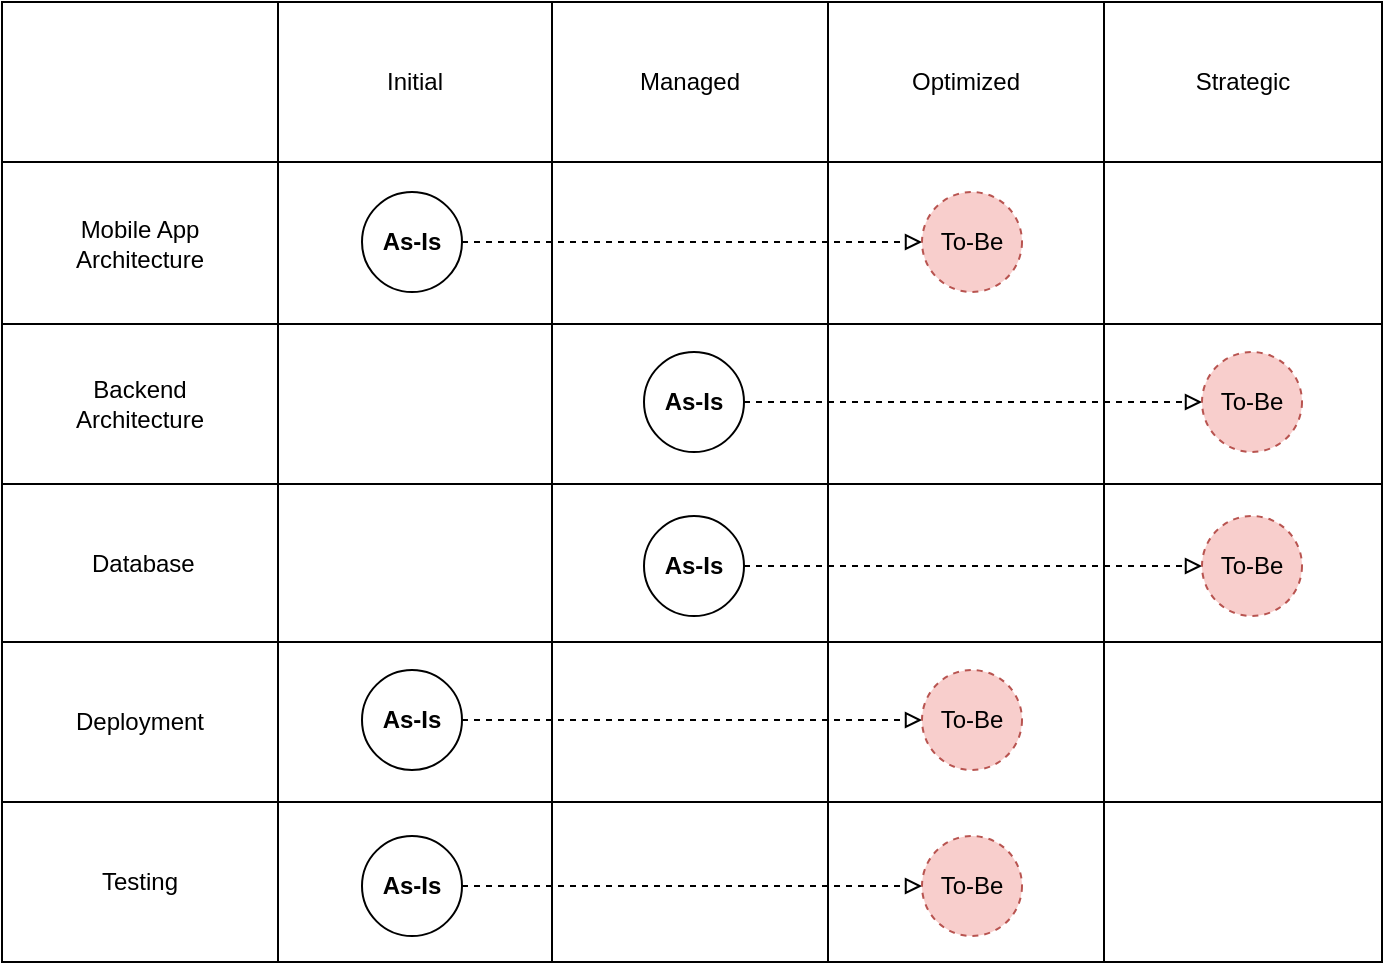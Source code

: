 <mxfile version="20.3.3" type="github">
  <diagram id="rjcnU4oWwpkamaQzXlQU" name="Page-1">
    <mxGraphModel dx="781" dy="776" grid="1" gridSize="10" guides="1" tooltips="1" connect="1" arrows="1" fold="1" page="1" pageScale="1" pageWidth="800" pageHeight="600" math="0" shadow="0">
      <root>
        <mxCell id="0" />
        <mxCell id="1" parent="0" />
        <mxCell id="CRmdwT9GKS-wzphfD9Zf-1" value="" style="shape=table;html=1;whiteSpace=wrap;startSize=0;container=1;collapsible=0;childLayout=tableLayout;gradientColor=none;" parent="1" vertex="1">
          <mxGeometry x="55" y="58" width="690" height="480" as="geometry" />
        </mxCell>
        <mxCell id="CRmdwT9GKS-wzphfD9Zf-50" value="" style="shape=tableRow;horizontal=0;startSize=0;swimlaneHead=0;swimlaneBody=0;top=0;left=0;bottom=0;right=0;collapsible=0;dropTarget=0;fillColor=none;points=[[0,0.5],[1,0.5]];portConstraint=eastwest;" parent="CRmdwT9GKS-wzphfD9Zf-1" vertex="1">
          <mxGeometry width="690" height="80" as="geometry" />
        </mxCell>
        <mxCell id="CRmdwT9GKS-wzphfD9Zf-51" value="" style="shape=partialRectangle;html=1;whiteSpace=wrap;connectable=0;fillColor=none;top=0;left=0;bottom=0;right=0;overflow=hidden;" parent="CRmdwT9GKS-wzphfD9Zf-50" vertex="1">
          <mxGeometry width="138" height="80" as="geometry">
            <mxRectangle width="138" height="80" as="alternateBounds" />
          </mxGeometry>
        </mxCell>
        <mxCell id="CRmdwT9GKS-wzphfD9Zf-52" value="Initial" style="shape=partialRectangle;html=1;whiteSpace=wrap;connectable=0;fillColor=none;top=0;left=0;bottom=0;right=0;overflow=hidden;" parent="CRmdwT9GKS-wzphfD9Zf-50" vertex="1">
          <mxGeometry x="138" width="137" height="80" as="geometry">
            <mxRectangle width="137" height="80" as="alternateBounds" />
          </mxGeometry>
        </mxCell>
        <mxCell id="CRmdwT9GKS-wzphfD9Zf-53" value="Managed" style="shape=partialRectangle;html=1;whiteSpace=wrap;connectable=0;fillColor=none;top=0;left=0;bottom=0;right=0;overflow=hidden;" parent="CRmdwT9GKS-wzphfD9Zf-50" vertex="1">
          <mxGeometry x="275" width="138" height="80" as="geometry">
            <mxRectangle width="138" height="80" as="alternateBounds" />
          </mxGeometry>
        </mxCell>
        <mxCell id="CRmdwT9GKS-wzphfD9Zf-54" value="Optimized" style="shape=partialRectangle;html=1;whiteSpace=wrap;connectable=0;fillColor=none;top=0;left=0;bottom=0;right=0;overflow=hidden;" parent="CRmdwT9GKS-wzphfD9Zf-50" vertex="1">
          <mxGeometry x="413" width="138" height="80" as="geometry">
            <mxRectangle width="138" height="80" as="alternateBounds" />
          </mxGeometry>
        </mxCell>
        <mxCell id="CRmdwT9GKS-wzphfD9Zf-55" value="Strategic" style="shape=partialRectangle;html=1;whiteSpace=wrap;connectable=0;fillColor=none;top=0;left=0;bottom=0;right=0;overflow=hidden;" parent="CRmdwT9GKS-wzphfD9Zf-50" vertex="1">
          <mxGeometry x="551" width="139" height="80" as="geometry">
            <mxRectangle width="139" height="80" as="alternateBounds" />
          </mxGeometry>
        </mxCell>
        <mxCell id="CRmdwT9GKS-wzphfD9Zf-6" value="" style="shape=tableRow;horizontal=0;startSize=0;swimlaneHead=0;swimlaneBody=0;top=0;left=0;bottom=0;right=0;collapsible=0;dropTarget=0;fillColor=none;points=[[0,0.5],[1,0.5]];portConstraint=eastwest;" parent="CRmdwT9GKS-wzphfD9Zf-1" vertex="1">
          <mxGeometry y="80" width="690" height="81" as="geometry" />
        </mxCell>
        <mxCell id="CRmdwT9GKS-wzphfD9Zf-7" value="Mobile App&lt;br&gt;Architecture" style="shape=partialRectangle;html=1;whiteSpace=wrap;connectable=0;fillColor=none;top=0;left=0;bottom=0;right=0;overflow=hidden;" parent="CRmdwT9GKS-wzphfD9Zf-6" vertex="1">
          <mxGeometry width="138" height="81" as="geometry">
            <mxRectangle width="138" height="81" as="alternateBounds" />
          </mxGeometry>
        </mxCell>
        <mxCell id="CRmdwT9GKS-wzphfD9Zf-8" value="" style="shape=partialRectangle;html=1;whiteSpace=wrap;connectable=0;fillColor=none;top=0;left=0;bottom=0;right=0;overflow=hidden;" parent="CRmdwT9GKS-wzphfD9Zf-6" vertex="1">
          <mxGeometry x="138" width="137" height="81" as="geometry">
            <mxRectangle width="137" height="81" as="alternateBounds" />
          </mxGeometry>
        </mxCell>
        <mxCell id="CRmdwT9GKS-wzphfD9Zf-9" value="" style="shape=partialRectangle;html=1;whiteSpace=wrap;connectable=0;fillColor=none;top=0;left=0;bottom=0;right=0;overflow=hidden;" parent="CRmdwT9GKS-wzphfD9Zf-6" vertex="1">
          <mxGeometry x="275" width="138" height="81" as="geometry">
            <mxRectangle width="138" height="81" as="alternateBounds" />
          </mxGeometry>
        </mxCell>
        <mxCell id="CRmdwT9GKS-wzphfD9Zf-15" style="shape=partialRectangle;html=1;whiteSpace=wrap;connectable=0;fillColor=none;top=0;left=0;bottom=0;right=0;overflow=hidden;" parent="CRmdwT9GKS-wzphfD9Zf-6" vertex="1">
          <mxGeometry x="413" width="138" height="81" as="geometry">
            <mxRectangle width="138" height="81" as="alternateBounds" />
          </mxGeometry>
        </mxCell>
        <mxCell id="CRmdwT9GKS-wzphfD9Zf-18" style="shape=partialRectangle;html=1;whiteSpace=wrap;connectable=0;fillColor=none;top=0;left=0;bottom=0;right=0;overflow=hidden;" parent="CRmdwT9GKS-wzphfD9Zf-6" vertex="1">
          <mxGeometry x="551" width="139" height="81" as="geometry">
            <mxRectangle width="139" height="81" as="alternateBounds" />
          </mxGeometry>
        </mxCell>
        <mxCell id="CRmdwT9GKS-wzphfD9Zf-10" value="" style="shape=tableRow;horizontal=0;startSize=0;swimlaneHead=0;swimlaneBody=0;top=0;left=0;bottom=0;right=0;collapsible=0;dropTarget=0;fillColor=none;points=[[0,0.5],[1,0.5]];portConstraint=eastwest;" parent="CRmdwT9GKS-wzphfD9Zf-1" vertex="1">
          <mxGeometry y="161" width="690" height="80" as="geometry" />
        </mxCell>
        <mxCell id="CRmdwT9GKS-wzphfD9Zf-11" value="Backend&lt;br&gt;Architecture" style="shape=partialRectangle;html=1;whiteSpace=wrap;connectable=0;fillColor=none;top=0;left=0;bottom=0;right=0;overflow=hidden;" parent="CRmdwT9GKS-wzphfD9Zf-10" vertex="1">
          <mxGeometry width="138" height="80" as="geometry">
            <mxRectangle width="138" height="80" as="alternateBounds" />
          </mxGeometry>
        </mxCell>
        <mxCell id="CRmdwT9GKS-wzphfD9Zf-12" value="" style="shape=partialRectangle;html=1;whiteSpace=wrap;connectable=0;fillColor=none;top=0;left=0;bottom=0;right=0;overflow=hidden;" parent="CRmdwT9GKS-wzphfD9Zf-10" vertex="1">
          <mxGeometry x="138" width="137" height="80" as="geometry">
            <mxRectangle width="137" height="80" as="alternateBounds" />
          </mxGeometry>
        </mxCell>
        <mxCell id="CRmdwT9GKS-wzphfD9Zf-13" value="" style="shape=partialRectangle;html=1;whiteSpace=wrap;connectable=0;fillColor=none;top=0;left=0;bottom=0;right=0;overflow=hidden;pointerEvents=1;" parent="CRmdwT9GKS-wzphfD9Zf-10" vertex="1">
          <mxGeometry x="275" width="138" height="80" as="geometry">
            <mxRectangle width="138" height="80" as="alternateBounds" />
          </mxGeometry>
        </mxCell>
        <mxCell id="CRmdwT9GKS-wzphfD9Zf-16" style="shape=partialRectangle;html=1;whiteSpace=wrap;connectable=0;fillColor=none;top=0;left=0;bottom=0;right=0;overflow=hidden;pointerEvents=1;" parent="CRmdwT9GKS-wzphfD9Zf-10" vertex="1">
          <mxGeometry x="413" width="138" height="80" as="geometry">
            <mxRectangle width="138" height="80" as="alternateBounds" />
          </mxGeometry>
        </mxCell>
        <mxCell id="CRmdwT9GKS-wzphfD9Zf-19" style="shape=partialRectangle;html=1;whiteSpace=wrap;connectable=0;fillColor=none;top=0;left=0;bottom=0;right=0;overflow=hidden;pointerEvents=1;" parent="CRmdwT9GKS-wzphfD9Zf-10" vertex="1">
          <mxGeometry x="551" width="139" height="80" as="geometry">
            <mxRectangle width="139" height="80" as="alternateBounds" />
          </mxGeometry>
        </mxCell>
        <mxCell id="CRmdwT9GKS-wzphfD9Zf-26" style="shape=tableRow;horizontal=0;startSize=0;swimlaneHead=0;swimlaneBody=0;top=0;left=0;bottom=0;right=0;collapsible=0;dropTarget=0;fillColor=none;points=[[0,0.5],[1,0.5]];portConstraint=eastwest;" parent="CRmdwT9GKS-wzphfD9Zf-1" vertex="1">
          <mxGeometry y="241" width="690" height="79" as="geometry" />
        </mxCell>
        <mxCell id="CRmdwT9GKS-wzphfD9Zf-27" value="&amp;nbsp;Database" style="shape=partialRectangle;html=1;whiteSpace=wrap;connectable=0;fillColor=none;top=0;left=0;bottom=0;right=0;overflow=hidden;" parent="CRmdwT9GKS-wzphfD9Zf-26" vertex="1">
          <mxGeometry width="138" height="79" as="geometry">
            <mxRectangle width="138" height="79" as="alternateBounds" />
          </mxGeometry>
        </mxCell>
        <mxCell id="CRmdwT9GKS-wzphfD9Zf-28" style="shape=partialRectangle;html=1;whiteSpace=wrap;connectable=0;fillColor=none;top=0;left=0;bottom=0;right=0;overflow=hidden;" parent="CRmdwT9GKS-wzphfD9Zf-26" vertex="1">
          <mxGeometry x="138" width="137" height="79" as="geometry">
            <mxRectangle width="137" height="79" as="alternateBounds" />
          </mxGeometry>
        </mxCell>
        <mxCell id="CRmdwT9GKS-wzphfD9Zf-29" style="shape=partialRectangle;html=1;whiteSpace=wrap;connectable=0;fillColor=none;top=0;left=0;bottom=0;right=0;overflow=hidden;pointerEvents=1;" parent="CRmdwT9GKS-wzphfD9Zf-26" vertex="1">
          <mxGeometry x="275" width="138" height="79" as="geometry">
            <mxRectangle width="138" height="79" as="alternateBounds" />
          </mxGeometry>
        </mxCell>
        <mxCell id="CRmdwT9GKS-wzphfD9Zf-30" style="shape=partialRectangle;html=1;whiteSpace=wrap;connectable=0;fillColor=none;top=0;left=0;bottom=0;right=0;overflow=hidden;pointerEvents=1;" parent="CRmdwT9GKS-wzphfD9Zf-26" vertex="1">
          <mxGeometry x="413" width="138" height="79" as="geometry">
            <mxRectangle width="138" height="79" as="alternateBounds" />
          </mxGeometry>
        </mxCell>
        <mxCell id="CRmdwT9GKS-wzphfD9Zf-31" style="shape=partialRectangle;html=1;whiteSpace=wrap;connectable=0;fillColor=none;top=0;left=0;bottom=0;right=0;overflow=hidden;pointerEvents=1;" parent="CRmdwT9GKS-wzphfD9Zf-26" vertex="1">
          <mxGeometry x="551" width="139" height="79" as="geometry">
            <mxRectangle width="139" height="79" as="alternateBounds" />
          </mxGeometry>
        </mxCell>
        <mxCell id="CRmdwT9GKS-wzphfD9Zf-34" style="shape=tableRow;horizontal=0;startSize=0;swimlaneHead=0;swimlaneBody=0;top=0;left=0;bottom=0;right=0;collapsible=0;dropTarget=0;fillColor=none;points=[[0,0.5],[1,0.5]];portConstraint=eastwest;" parent="CRmdwT9GKS-wzphfD9Zf-1" vertex="1">
          <mxGeometry y="320" width="690" height="80" as="geometry" />
        </mxCell>
        <mxCell id="CRmdwT9GKS-wzphfD9Zf-35" value="Deployment" style="shape=partialRectangle;html=1;whiteSpace=wrap;connectable=0;fillColor=none;top=0;left=0;bottom=0;right=0;overflow=hidden;" parent="CRmdwT9GKS-wzphfD9Zf-34" vertex="1">
          <mxGeometry width="138" height="80" as="geometry">
            <mxRectangle width="138" height="80" as="alternateBounds" />
          </mxGeometry>
        </mxCell>
        <mxCell id="CRmdwT9GKS-wzphfD9Zf-36" style="shape=partialRectangle;html=1;whiteSpace=wrap;connectable=0;fillColor=none;top=0;left=0;bottom=0;right=0;overflow=hidden;" parent="CRmdwT9GKS-wzphfD9Zf-34" vertex="1">
          <mxGeometry x="138" width="137" height="80" as="geometry">
            <mxRectangle width="137" height="80" as="alternateBounds" />
          </mxGeometry>
        </mxCell>
        <mxCell id="CRmdwT9GKS-wzphfD9Zf-37" style="shape=partialRectangle;html=1;whiteSpace=wrap;connectable=0;fillColor=none;top=0;left=0;bottom=0;right=0;overflow=hidden;pointerEvents=1;" parent="CRmdwT9GKS-wzphfD9Zf-34" vertex="1">
          <mxGeometry x="275" width="138" height="80" as="geometry">
            <mxRectangle width="138" height="80" as="alternateBounds" />
          </mxGeometry>
        </mxCell>
        <mxCell id="CRmdwT9GKS-wzphfD9Zf-38" style="shape=partialRectangle;html=1;whiteSpace=wrap;connectable=0;fillColor=none;top=0;left=0;bottom=0;right=0;overflow=hidden;pointerEvents=1;" parent="CRmdwT9GKS-wzphfD9Zf-34" vertex="1">
          <mxGeometry x="413" width="138" height="80" as="geometry">
            <mxRectangle width="138" height="80" as="alternateBounds" />
          </mxGeometry>
        </mxCell>
        <mxCell id="CRmdwT9GKS-wzphfD9Zf-39" style="shape=partialRectangle;html=1;whiteSpace=wrap;connectable=0;fillColor=none;top=0;left=0;bottom=0;right=0;overflow=hidden;pointerEvents=1;" parent="CRmdwT9GKS-wzphfD9Zf-34" vertex="1">
          <mxGeometry x="551" width="139" height="80" as="geometry">
            <mxRectangle width="139" height="80" as="alternateBounds" />
          </mxGeometry>
        </mxCell>
        <mxCell id="CRmdwT9GKS-wzphfD9Zf-42" style="shape=tableRow;horizontal=0;startSize=0;swimlaneHead=0;swimlaneBody=0;top=0;left=0;bottom=0;right=0;collapsible=0;dropTarget=0;fillColor=none;points=[[0,0.5],[1,0.5]];portConstraint=eastwest;" parent="CRmdwT9GKS-wzphfD9Zf-1" vertex="1">
          <mxGeometry y="400" width="690" height="80" as="geometry" />
        </mxCell>
        <mxCell id="CRmdwT9GKS-wzphfD9Zf-43" value="Testing" style="shape=partialRectangle;html=1;whiteSpace=wrap;connectable=0;fillColor=none;top=0;left=0;bottom=0;right=0;overflow=hidden;" parent="CRmdwT9GKS-wzphfD9Zf-42" vertex="1">
          <mxGeometry width="138" height="80" as="geometry">
            <mxRectangle width="138" height="80" as="alternateBounds" />
          </mxGeometry>
        </mxCell>
        <mxCell id="CRmdwT9GKS-wzphfD9Zf-44" style="shape=partialRectangle;html=1;whiteSpace=wrap;connectable=0;fillColor=none;top=0;left=0;bottom=0;right=0;overflow=hidden;" parent="CRmdwT9GKS-wzphfD9Zf-42" vertex="1">
          <mxGeometry x="138" width="137" height="80" as="geometry">
            <mxRectangle width="137" height="80" as="alternateBounds" />
          </mxGeometry>
        </mxCell>
        <mxCell id="CRmdwT9GKS-wzphfD9Zf-45" style="shape=partialRectangle;html=1;whiteSpace=wrap;connectable=0;fillColor=none;top=0;left=0;bottom=0;right=0;overflow=hidden;pointerEvents=1;" parent="CRmdwT9GKS-wzphfD9Zf-42" vertex="1">
          <mxGeometry x="275" width="138" height="80" as="geometry">
            <mxRectangle width="138" height="80" as="alternateBounds" />
          </mxGeometry>
        </mxCell>
        <mxCell id="CRmdwT9GKS-wzphfD9Zf-46" style="shape=partialRectangle;html=1;whiteSpace=wrap;connectable=0;fillColor=none;top=0;left=0;bottom=0;right=0;overflow=hidden;pointerEvents=1;" parent="CRmdwT9GKS-wzphfD9Zf-42" vertex="1">
          <mxGeometry x="413" width="138" height="80" as="geometry">
            <mxRectangle width="138" height="80" as="alternateBounds" />
          </mxGeometry>
        </mxCell>
        <mxCell id="CRmdwT9GKS-wzphfD9Zf-47" style="shape=partialRectangle;html=1;whiteSpace=wrap;connectable=0;fillColor=none;top=0;left=0;bottom=0;right=0;overflow=hidden;pointerEvents=1;" parent="CRmdwT9GKS-wzphfD9Zf-42" vertex="1">
          <mxGeometry x="551" width="139" height="80" as="geometry">
            <mxRectangle width="139" height="80" as="alternateBounds" />
          </mxGeometry>
        </mxCell>
        <mxCell id="CRmdwT9GKS-wzphfD9Zf-68" style="edgeStyle=orthogonalEdgeStyle;rounded=0;orthogonalLoop=1;jettySize=auto;html=1;strokeColor=default;dashed=1;endArrow=block;endFill=0;" parent="1" source="CRmdwT9GKS-wzphfD9Zf-57" target="CRmdwT9GKS-wzphfD9Zf-67" edge="1">
          <mxGeometry relative="1" as="geometry" />
        </mxCell>
        <mxCell id="CRmdwT9GKS-wzphfD9Zf-57" value="As-Is" style="ellipse;whiteSpace=wrap;html=1;aspect=fixed;gradientColor=none;fontStyle=1" parent="1" vertex="1">
          <mxGeometry x="235" y="153" width="50" height="50" as="geometry" />
        </mxCell>
        <mxCell id="CRmdwT9GKS-wzphfD9Zf-69" style="edgeStyle=orthogonalEdgeStyle;rounded=0;orthogonalLoop=1;jettySize=auto;html=1;dashed=1;endArrow=block;endFill=0;" parent="1" source="CRmdwT9GKS-wzphfD9Zf-58" target="CRmdwT9GKS-wzphfD9Zf-65" edge="1">
          <mxGeometry relative="1" as="geometry" />
        </mxCell>
        <mxCell id="CRmdwT9GKS-wzphfD9Zf-58" value="As-Is" style="ellipse;whiteSpace=wrap;html=1;aspect=fixed;gradientColor=none;fontStyle=1" parent="1" vertex="1">
          <mxGeometry x="376" y="233" width="50" height="50" as="geometry" />
        </mxCell>
        <mxCell id="CRmdwT9GKS-wzphfD9Zf-70" style="edgeStyle=orthogonalEdgeStyle;rounded=0;orthogonalLoop=1;jettySize=auto;html=1;entryX=0;entryY=0.5;entryDx=0;entryDy=0;dashed=1;endArrow=block;endFill=0;" parent="1" source="CRmdwT9GKS-wzphfD9Zf-60" target="CRmdwT9GKS-wzphfD9Zf-66" edge="1">
          <mxGeometry relative="1" as="geometry" />
        </mxCell>
        <mxCell id="CRmdwT9GKS-wzphfD9Zf-60" value="As-Is" style="ellipse;whiteSpace=wrap;html=1;aspect=fixed;gradientColor=none;fontStyle=1" parent="1" vertex="1">
          <mxGeometry x="376" y="315" width="50" height="50" as="geometry" />
        </mxCell>
        <mxCell id="CRmdwT9GKS-wzphfD9Zf-71" style="edgeStyle=orthogonalEdgeStyle;rounded=0;orthogonalLoop=1;jettySize=auto;html=1;dashed=1;endArrow=block;endFill=0;" parent="1" source="CRmdwT9GKS-wzphfD9Zf-61" target="CRmdwT9GKS-wzphfD9Zf-63" edge="1">
          <mxGeometry relative="1" as="geometry" />
        </mxCell>
        <mxCell id="CRmdwT9GKS-wzphfD9Zf-61" value="As-Is" style="ellipse;whiteSpace=wrap;html=1;aspect=fixed;gradientColor=none;fontStyle=1" parent="1" vertex="1">
          <mxGeometry x="235" y="392" width="50" height="50" as="geometry" />
        </mxCell>
        <mxCell id="CRmdwT9GKS-wzphfD9Zf-72" style="edgeStyle=orthogonalEdgeStyle;rounded=0;orthogonalLoop=1;jettySize=auto;html=1;dashed=1;endArrow=block;endFill=0;" parent="1" source="CRmdwT9GKS-wzphfD9Zf-62" target="CRmdwT9GKS-wzphfD9Zf-64" edge="1">
          <mxGeometry relative="1" as="geometry" />
        </mxCell>
        <mxCell id="CRmdwT9GKS-wzphfD9Zf-62" value="As-Is" style="ellipse;whiteSpace=wrap;html=1;aspect=fixed;gradientColor=none;fontStyle=1" parent="1" vertex="1">
          <mxGeometry x="235" y="475" width="50" height="50" as="geometry" />
        </mxCell>
        <mxCell id="CRmdwT9GKS-wzphfD9Zf-63" value="To-Be" style="ellipse;whiteSpace=wrap;html=1;aspect=fixed;fillColor=#f8cecc;strokeColor=#b85450;dashed=1;" parent="1" vertex="1">
          <mxGeometry x="515" y="392" width="50" height="50" as="geometry" />
        </mxCell>
        <mxCell id="CRmdwT9GKS-wzphfD9Zf-64" value="To-Be" style="ellipse;whiteSpace=wrap;html=1;aspect=fixed;fillColor=#f8cecc;strokeColor=#b85450;dashed=1;" parent="1" vertex="1">
          <mxGeometry x="515" y="475" width="50" height="50" as="geometry" />
        </mxCell>
        <mxCell id="CRmdwT9GKS-wzphfD9Zf-65" value="To-Be" style="ellipse;whiteSpace=wrap;html=1;aspect=fixed;fillColor=#f8cecc;strokeColor=#b85450;dashed=1;" parent="1" vertex="1">
          <mxGeometry x="655" y="233" width="50" height="50" as="geometry" />
        </mxCell>
        <mxCell id="CRmdwT9GKS-wzphfD9Zf-66" value="To-Be" style="ellipse;whiteSpace=wrap;html=1;aspect=fixed;fillColor=#f8cecc;strokeColor=#b85450;dashed=1;" parent="1" vertex="1">
          <mxGeometry x="655" y="315" width="50" height="50" as="geometry" />
        </mxCell>
        <mxCell id="CRmdwT9GKS-wzphfD9Zf-67" value="To-Be" style="ellipse;whiteSpace=wrap;html=1;aspect=fixed;fillColor=#f8cecc;strokeColor=#b85450;dashed=1;" parent="1" vertex="1">
          <mxGeometry x="515" y="153" width="50" height="50" as="geometry" />
        </mxCell>
      </root>
    </mxGraphModel>
  </diagram>
</mxfile>
